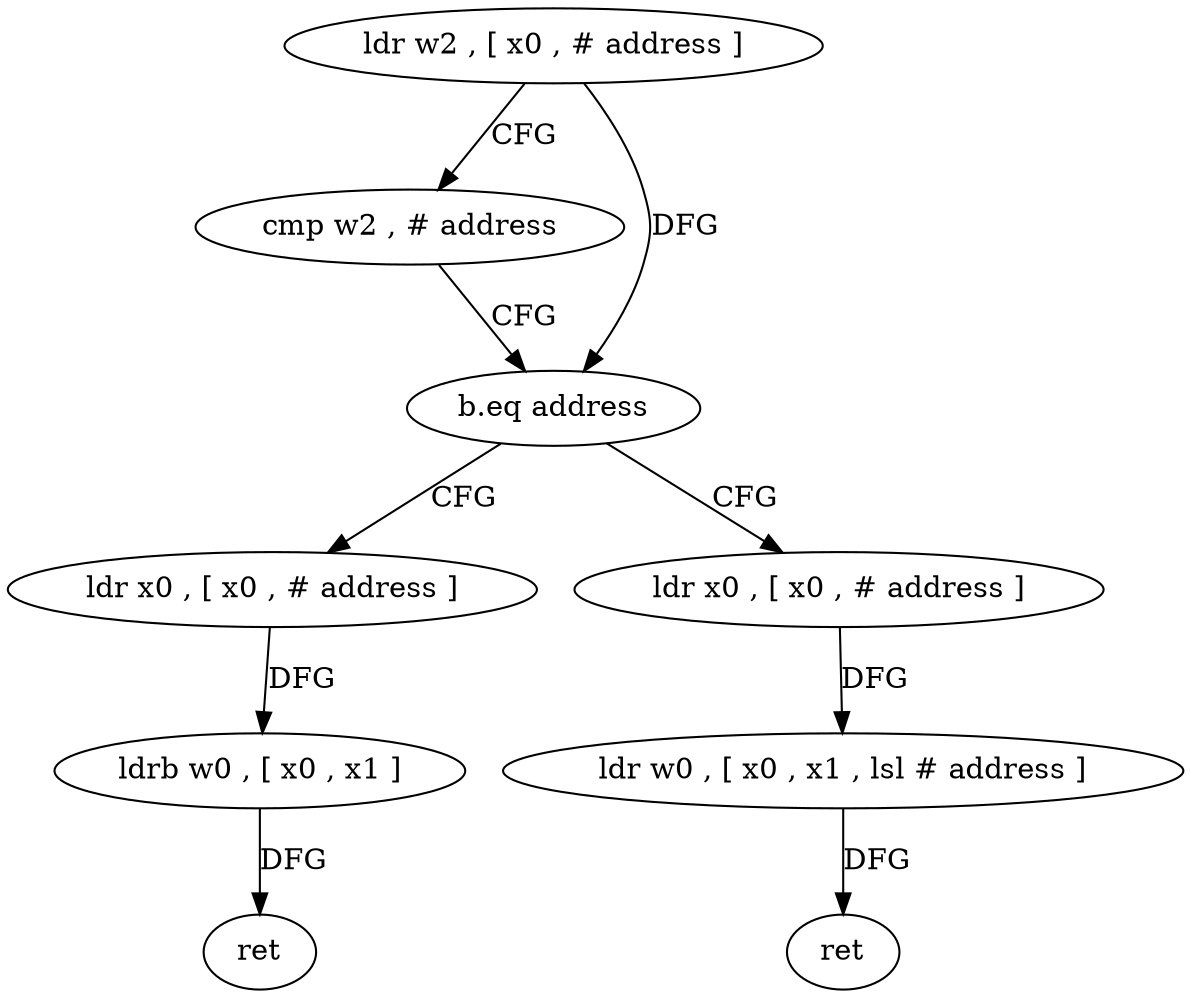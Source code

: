 digraph "func" {
"4319120" [label = "ldr w2 , [ x0 , # address ]" ]
"4319124" [label = "cmp w2 , # address" ]
"4319128" [label = "b.eq address" ]
"4319144" [label = "ldr x0 , [ x0 , # address ]" ]
"4319132" [label = "ldr x0 , [ x0 , # address ]" ]
"4319148" [label = "ldrb w0 , [ x0 , x1 ]" ]
"4319152" [label = "ret" ]
"4319136" [label = "ldr w0 , [ x0 , x1 , lsl # address ]" ]
"4319140" [label = "ret" ]
"4319120" -> "4319124" [ label = "CFG" ]
"4319120" -> "4319128" [ label = "DFG" ]
"4319124" -> "4319128" [ label = "CFG" ]
"4319128" -> "4319144" [ label = "CFG" ]
"4319128" -> "4319132" [ label = "CFG" ]
"4319144" -> "4319148" [ label = "DFG" ]
"4319132" -> "4319136" [ label = "DFG" ]
"4319148" -> "4319152" [ label = "DFG" ]
"4319136" -> "4319140" [ label = "DFG" ]
}
